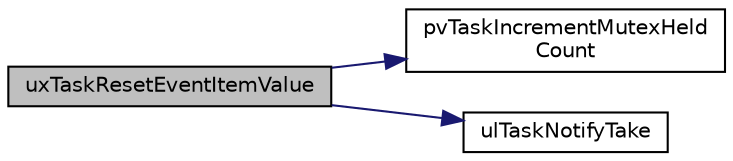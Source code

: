 digraph "uxTaskResetEventItemValue"
{
  edge [fontname="Helvetica",fontsize="10",labelfontname="Helvetica",labelfontsize="10"];
  node [fontname="Helvetica",fontsize="10",shape=record];
  rankdir="LR";
  Node34 [label="uxTaskResetEventItemValue",height=0.2,width=0.4,color="black", fillcolor="grey75", style="filled", fontcolor="black"];
  Node34 -> Node35 [color="midnightblue",fontsize="10",style="solid",fontname="Helvetica"];
  Node35 [label="pvTaskIncrementMutexHeld\lCount",height=0.2,width=0.4,color="black", fillcolor="white", style="filled",URL="$task_8h.html#aa1a0ae86baba1a7edda940a6ecd4cfb4"];
  Node34 -> Node36 [color="midnightblue",fontsize="10",style="solid",fontname="Helvetica"];
  Node36 [label="ulTaskNotifyTake",height=0.2,width=0.4,color="black", fillcolor="white", style="filled",URL="$task_8h.html#a66540bef602522a01a519f776e4c07d8"];
}
